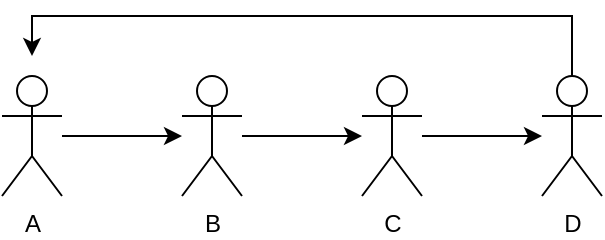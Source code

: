 <mxfile version="16.5.6" type="device"><diagram id="QgNPCmZHHsDQr96h7k0C" name="Page-1"><mxGraphModel dx="760" dy="445" grid="1" gridSize="10" guides="1" tooltips="1" connect="1" arrows="1" fold="1" page="1" pageScale="1" pageWidth="850" pageHeight="1100" math="0" shadow="0"><root><mxCell id="0"/><mxCell id="1" parent="0"/><mxCell id="WnZsaxjmMZezK4lZPXur-12" style="edgeStyle=orthogonalEdgeStyle;rounded=0;orthogonalLoop=1;jettySize=auto;html=1;" edge="1" parent="1" source="WnZsaxjmMZezK4lZPXur-1" target="WnZsaxjmMZezK4lZPXur-3"><mxGeometry relative="1" as="geometry"/></mxCell><mxCell id="WnZsaxjmMZezK4lZPXur-1" value="A" style="shape=umlActor;verticalLabelPosition=bottom;verticalAlign=top;html=1;outlineConnect=0;" vertex="1" parent="1"><mxGeometry x="140" y="270" width="30" height="60" as="geometry"/></mxCell><mxCell id="WnZsaxjmMZezK4lZPXur-13" style="edgeStyle=orthogonalEdgeStyle;rounded=0;orthogonalLoop=1;jettySize=auto;html=1;" edge="1" parent="1" source="WnZsaxjmMZezK4lZPXur-3" target="WnZsaxjmMZezK4lZPXur-4"><mxGeometry relative="1" as="geometry"/></mxCell><mxCell id="WnZsaxjmMZezK4lZPXur-3" value="B" style="shape=umlActor;verticalLabelPosition=bottom;verticalAlign=top;html=1;outlineConnect=0;" vertex="1" parent="1"><mxGeometry x="230" y="270" width="30" height="60" as="geometry"/></mxCell><mxCell id="WnZsaxjmMZezK4lZPXur-14" style="edgeStyle=orthogonalEdgeStyle;rounded=0;orthogonalLoop=1;jettySize=auto;html=1;" edge="1" parent="1" source="WnZsaxjmMZezK4lZPXur-4" target="WnZsaxjmMZezK4lZPXur-5"><mxGeometry relative="1" as="geometry"/></mxCell><mxCell id="WnZsaxjmMZezK4lZPXur-4" value="C" style="shape=umlActor;verticalLabelPosition=bottom;verticalAlign=top;html=1;outlineConnect=0;" vertex="1" parent="1"><mxGeometry x="320" y="270" width="30" height="60" as="geometry"/></mxCell><mxCell id="WnZsaxjmMZezK4lZPXur-15" style="edgeStyle=orthogonalEdgeStyle;rounded=0;orthogonalLoop=1;jettySize=auto;html=1;" edge="1" parent="1" source="WnZsaxjmMZezK4lZPXur-5"><mxGeometry relative="1" as="geometry"><mxPoint x="155" y="260" as="targetPoint"/><Array as="points"><mxPoint x="425" y="240"/><mxPoint x="155" y="240"/></Array></mxGeometry></mxCell><mxCell id="WnZsaxjmMZezK4lZPXur-5" value="D" style="shape=umlActor;verticalLabelPosition=bottom;verticalAlign=top;html=1;outlineConnect=0;" vertex="1" parent="1"><mxGeometry x="410" y="270" width="30" height="60" as="geometry"/></mxCell></root></mxGraphModel></diagram></mxfile>